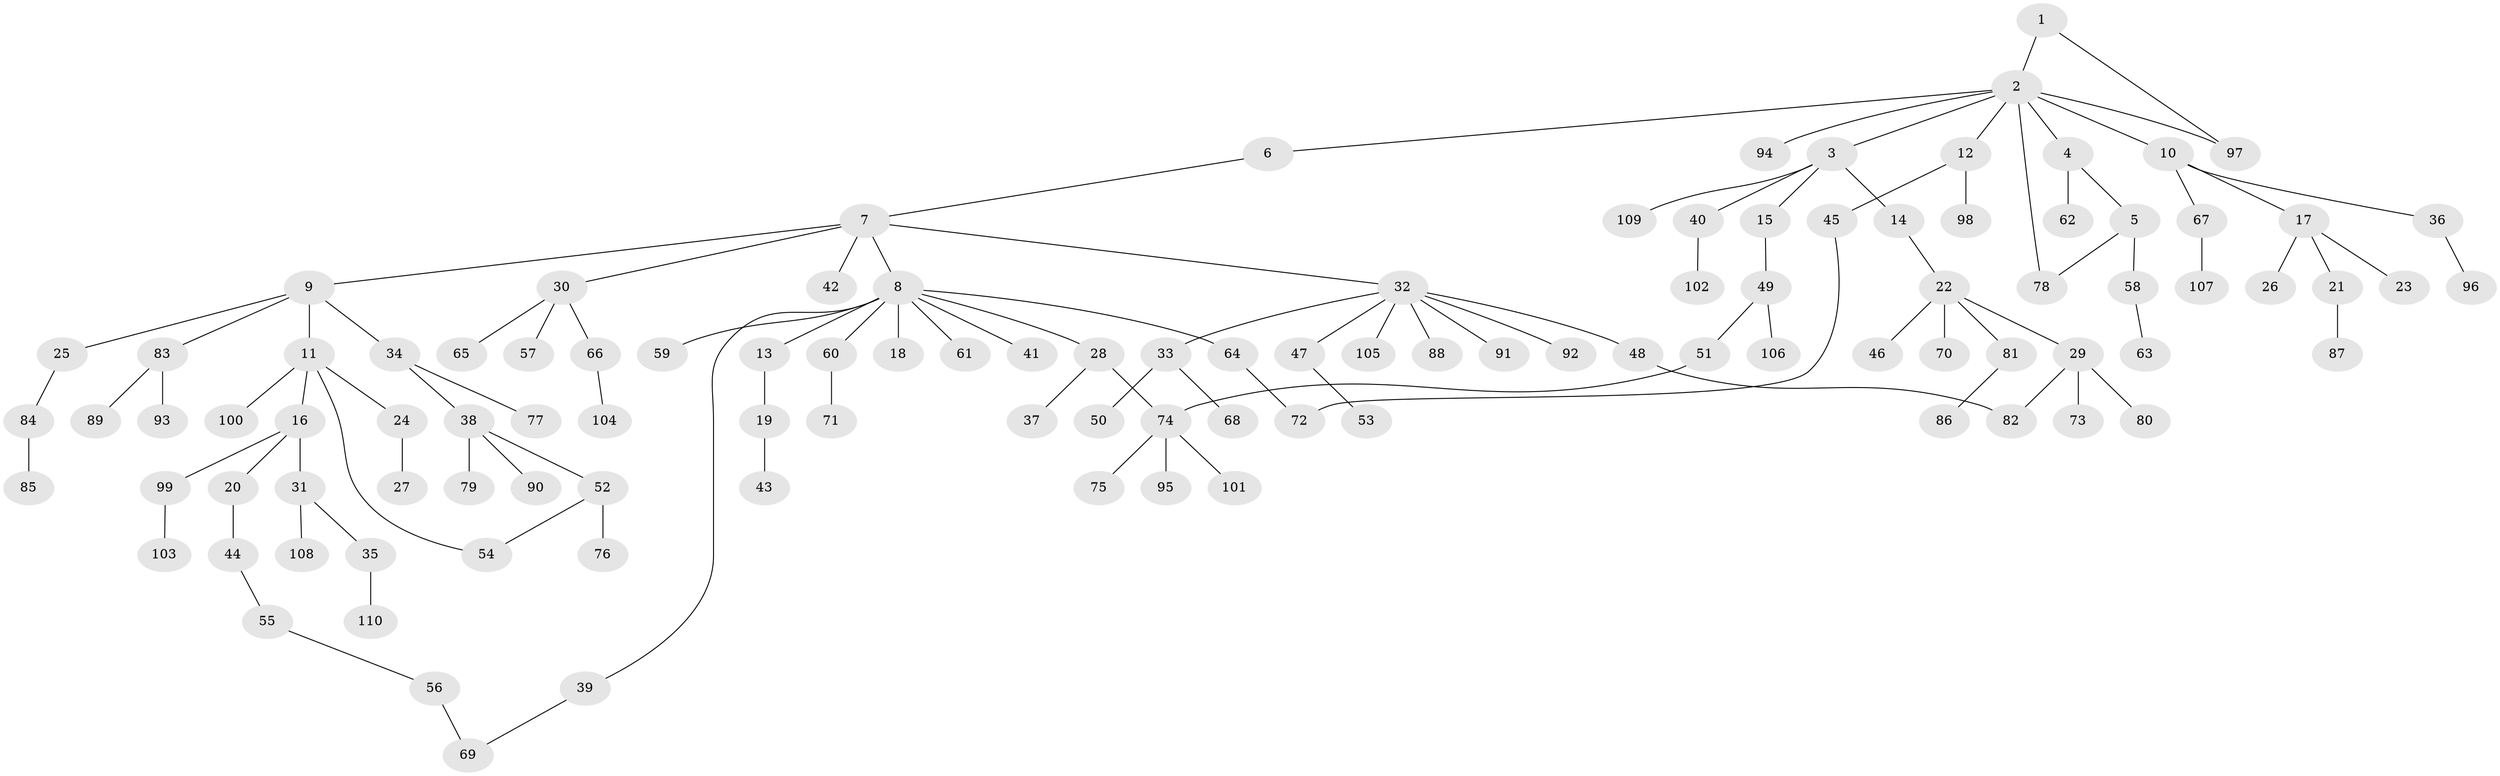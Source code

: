 // Generated by graph-tools (version 1.1) at 2025/42/03/09/25 04:42:46]
// undirected, 110 vertices, 116 edges
graph export_dot {
graph [start="1"]
  node [color=gray90,style=filled];
  1;
  2;
  3;
  4;
  5;
  6;
  7;
  8;
  9;
  10;
  11;
  12;
  13;
  14;
  15;
  16;
  17;
  18;
  19;
  20;
  21;
  22;
  23;
  24;
  25;
  26;
  27;
  28;
  29;
  30;
  31;
  32;
  33;
  34;
  35;
  36;
  37;
  38;
  39;
  40;
  41;
  42;
  43;
  44;
  45;
  46;
  47;
  48;
  49;
  50;
  51;
  52;
  53;
  54;
  55;
  56;
  57;
  58;
  59;
  60;
  61;
  62;
  63;
  64;
  65;
  66;
  67;
  68;
  69;
  70;
  71;
  72;
  73;
  74;
  75;
  76;
  77;
  78;
  79;
  80;
  81;
  82;
  83;
  84;
  85;
  86;
  87;
  88;
  89;
  90;
  91;
  92;
  93;
  94;
  95;
  96;
  97;
  98;
  99;
  100;
  101;
  102;
  103;
  104;
  105;
  106;
  107;
  108;
  109;
  110;
  1 -- 2;
  1 -- 97;
  2 -- 3;
  2 -- 4;
  2 -- 6;
  2 -- 10;
  2 -- 12;
  2 -- 78;
  2 -- 94;
  2 -- 97;
  3 -- 14;
  3 -- 15;
  3 -- 40;
  3 -- 109;
  4 -- 5;
  4 -- 62;
  5 -- 58;
  5 -- 78;
  6 -- 7;
  7 -- 8;
  7 -- 9;
  7 -- 30;
  7 -- 32;
  7 -- 42;
  8 -- 13;
  8 -- 18;
  8 -- 28;
  8 -- 39;
  8 -- 41;
  8 -- 59;
  8 -- 60;
  8 -- 61;
  8 -- 64;
  9 -- 11;
  9 -- 25;
  9 -- 34;
  9 -- 83;
  10 -- 17;
  10 -- 36;
  10 -- 67;
  11 -- 16;
  11 -- 24;
  11 -- 100;
  11 -- 54;
  12 -- 45;
  12 -- 98;
  13 -- 19;
  14 -- 22;
  15 -- 49;
  16 -- 20;
  16 -- 31;
  16 -- 99;
  17 -- 21;
  17 -- 23;
  17 -- 26;
  19 -- 43;
  20 -- 44;
  21 -- 87;
  22 -- 29;
  22 -- 46;
  22 -- 70;
  22 -- 81;
  24 -- 27;
  25 -- 84;
  28 -- 37;
  28 -- 74;
  29 -- 73;
  29 -- 80;
  29 -- 82;
  30 -- 57;
  30 -- 65;
  30 -- 66;
  31 -- 35;
  31 -- 108;
  32 -- 33;
  32 -- 47;
  32 -- 48;
  32 -- 88;
  32 -- 91;
  32 -- 92;
  32 -- 105;
  33 -- 50;
  33 -- 68;
  34 -- 38;
  34 -- 77;
  35 -- 110;
  36 -- 96;
  38 -- 52;
  38 -- 79;
  38 -- 90;
  39 -- 69;
  40 -- 102;
  44 -- 55;
  45 -- 72;
  47 -- 53;
  48 -- 82;
  49 -- 51;
  49 -- 106;
  51 -- 74;
  52 -- 54;
  52 -- 76;
  55 -- 56;
  56 -- 69;
  58 -- 63;
  60 -- 71;
  64 -- 72;
  66 -- 104;
  67 -- 107;
  74 -- 75;
  74 -- 95;
  74 -- 101;
  81 -- 86;
  83 -- 89;
  83 -- 93;
  84 -- 85;
  99 -- 103;
}
